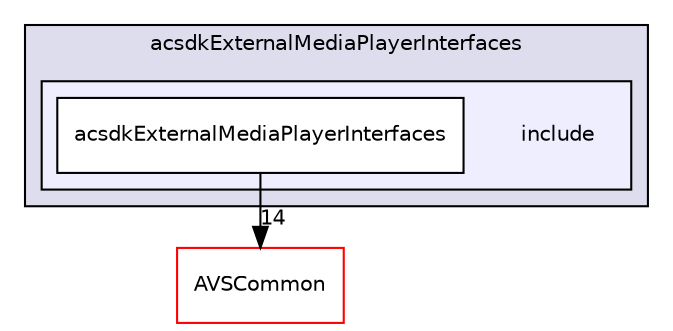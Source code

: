 digraph "/workplace/avs-device-sdk/capabilities/ExternalMediaPlayer/acsdkExternalMediaPlayerInterfaces/include" {
  compound=true
  node [ fontsize="10", fontname="Helvetica"];
  edge [ labelfontsize="10", labelfontname="Helvetica"];
  subgraph clusterdir_d8988251c9e16168886561cb4894c3d7 {
    graph [ bgcolor="#ddddee", pencolor="black", label="acsdkExternalMediaPlayerInterfaces" fontname="Helvetica", fontsize="10", URL="dir_d8988251c9e16168886561cb4894c3d7.html"]
  subgraph clusterdir_3491af9c7a0337dc87347d0c47f83a8a {
    graph [ bgcolor="#eeeeff", pencolor="black", label="" URL="dir_3491af9c7a0337dc87347d0c47f83a8a.html"];
    dir_3491af9c7a0337dc87347d0c47f83a8a [shape=plaintext label="include"];
    dir_0e87473c8cbd4c2d71e94e6fe2938ed0 [shape=box label="acsdkExternalMediaPlayerInterfaces" color="black" fillcolor="white" style="filled" URL="dir_0e87473c8cbd4c2d71e94e6fe2938ed0.html"];
  }
  }
  dir_13e65effb2bde530b17b3d5eefcd0266 [shape=box label="AVSCommon" fillcolor="white" style="filled" color="red" URL="dir_13e65effb2bde530b17b3d5eefcd0266.html"];
  dir_0e87473c8cbd4c2d71e94e6fe2938ed0->dir_13e65effb2bde530b17b3d5eefcd0266 [headlabel="14", labeldistance=1.5 headhref="dir_000335_000017.html"];
}
